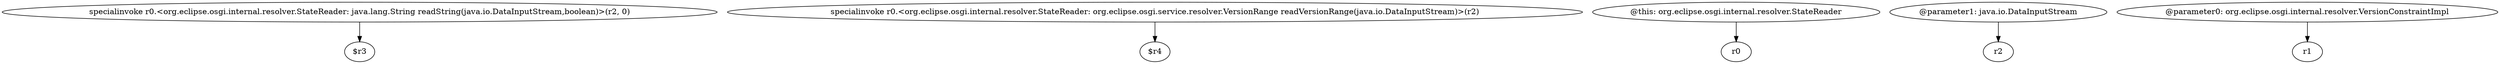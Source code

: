 digraph g {
0[label="specialinvoke r0.<org.eclipse.osgi.internal.resolver.StateReader: java.lang.String readString(java.io.DataInputStream,boolean)>(r2, 0)"]
1[label="$r3"]
0->1[label=""]
2[label="specialinvoke r0.<org.eclipse.osgi.internal.resolver.StateReader: org.eclipse.osgi.service.resolver.VersionRange readVersionRange(java.io.DataInputStream)>(r2)"]
3[label="$r4"]
2->3[label=""]
4[label="@this: org.eclipse.osgi.internal.resolver.StateReader"]
5[label="r0"]
4->5[label=""]
6[label="@parameter1: java.io.DataInputStream"]
7[label="r2"]
6->7[label=""]
8[label="@parameter0: org.eclipse.osgi.internal.resolver.VersionConstraintImpl"]
9[label="r1"]
8->9[label=""]
}